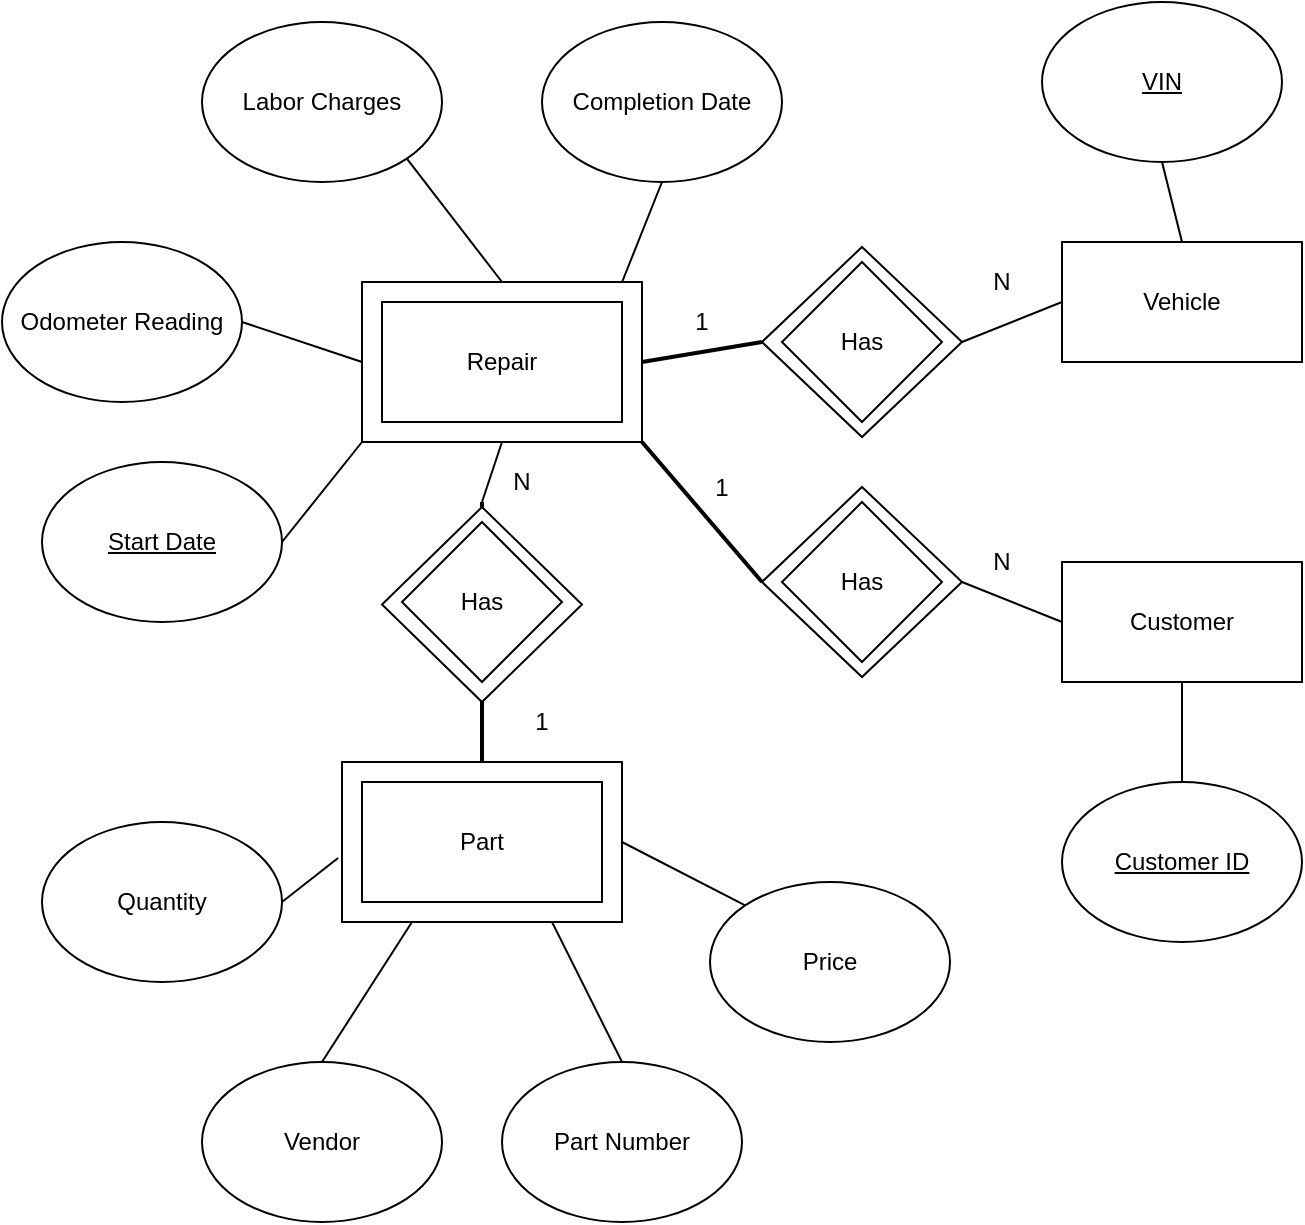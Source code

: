 <mxfile version="15.2.5" type="device"><diagram id="bad00rsqsV9IN5wvymzb" name="Page-1"><mxGraphModel dx="1422" dy="794" grid="1" gridSize="10" guides="1" tooltips="1" connect="1" arrows="1" fold="1" page="1" pageScale="1" pageWidth="827" pageHeight="1169" math="0" shadow="0"><root><mxCell id="0"/><mxCell id="1" parent="0"/><mxCell id="BSIxbO1tXbHuYbwXAysX-39" value="" style="rhombus;whiteSpace=wrap;html=1;rounded=0;shadow=0;glass=0;sketch=0;strokeWidth=1;fillColor=default;" vertex="1" parent="1"><mxGeometry x="380" y="162.5" width="100" height="95" as="geometry"/></mxCell><mxCell id="BSIxbO1tXbHuYbwXAysX-38" value="" style="rhombus;whiteSpace=wrap;html=1;rounded=0;shadow=0;glass=0;sketch=0;strokeWidth=1;fillColor=default;" vertex="1" parent="1"><mxGeometry x="380" y="282.5" width="100" height="95" as="geometry"/></mxCell><mxCell id="BSIxbO1tXbHuYbwXAysX-37" value="" style="rhombus;whiteSpace=wrap;html=1;rounded=0;shadow=0;glass=0;sketch=0;strokeWidth=1;fillColor=default;" vertex="1" parent="1"><mxGeometry x="190" y="292.5" width="100" height="97.5" as="geometry"/></mxCell><mxCell id="BSIxbO1tXbHuYbwXAysX-16" value="" style="rounded=0;whiteSpace=wrap;html=1;shadow=0;glass=0;sketch=0;strokeWidth=1;fillColor=default;" vertex="1" parent="1"><mxGeometry x="170" y="420" width="140" height="80" as="geometry"/></mxCell><mxCell id="BSIxbO1tXbHuYbwXAysX-24" style="edgeStyle=none;rounded=0;orthogonalLoop=1;jettySize=auto;html=1;exitX=1;exitY=0.5;exitDx=0;exitDy=0;endArrow=none;endFill=0;strokeWidth=2;" edge="1" parent="1" source="BSIxbO1tXbHuYbwXAysX-15"><mxGeometry relative="1" as="geometry"><mxPoint x="380" y="210" as="targetPoint"/></mxGeometry></mxCell><mxCell id="BSIxbO1tXbHuYbwXAysX-26" style="edgeStyle=none;rounded=0;orthogonalLoop=1;jettySize=auto;html=1;exitX=1;exitY=1;exitDx=0;exitDy=0;entryX=0;entryY=0.5;entryDx=0;entryDy=0;endArrow=none;endFill=0;strokeWidth=2;" edge="1" parent="1" source="BSIxbO1tXbHuYbwXAysX-15" target="BSIxbO1tXbHuYbwXAysX-38"><mxGeometry relative="1" as="geometry"/></mxCell><mxCell id="BSIxbO1tXbHuYbwXAysX-31" style="edgeStyle=none;rounded=0;orthogonalLoop=1;jettySize=auto;html=1;exitX=0.5;exitY=1;exitDx=0;exitDy=0;entryX=0;entryY=1;entryDx=0;entryDy=0;endArrow=none;endFill=0;strokeWidth=1;" edge="1" parent="1" source="BSIxbO1tXbHuYbwXAysX-15" target="BSIxbO1tXbHuYbwXAysX-45"><mxGeometry relative="1" as="geometry"/></mxCell><mxCell id="BSIxbO1tXbHuYbwXAysX-15" value="" style="rounded=0;whiteSpace=wrap;html=1;shadow=0;glass=0;sketch=0;strokeWidth=1;fillColor=default;" vertex="1" parent="1"><mxGeometry x="180" y="180" width="140" height="80" as="geometry"/></mxCell><mxCell id="BSIxbO1tXbHuYbwXAysX-1" value="Repair" style="rounded=0;whiteSpace=wrap;html=1;shadow=0;glass=0;sketch=0;perimeterSpacing=0;strokeWidth=1;fillColor=default;" vertex="1" parent="1"><mxGeometry x="190" y="190" width="120" height="60" as="geometry"/></mxCell><mxCell id="BSIxbO1tXbHuYbwXAysX-19" style="edgeStyle=none;rounded=0;orthogonalLoop=1;jettySize=auto;html=1;exitX=1;exitY=0.5;exitDx=0;exitDy=0;entryX=0;entryY=0.5;entryDx=0;entryDy=0;endArrow=none;endFill=0;" edge="1" parent="1" source="BSIxbO1tXbHuYbwXAysX-2" target="BSIxbO1tXbHuYbwXAysX-15"><mxGeometry relative="1" as="geometry"/></mxCell><mxCell id="BSIxbO1tXbHuYbwXAysX-2" value="Odometer Reading" style="ellipse;whiteSpace=wrap;html=1;" vertex="1" parent="1"><mxGeometry y="160" width="120" height="80" as="geometry"/></mxCell><mxCell id="BSIxbO1tXbHuYbwXAysX-18" style="rounded=0;orthogonalLoop=1;jettySize=auto;html=1;exitX=1;exitY=0.5;exitDx=0;exitDy=0;entryX=0;entryY=1;entryDx=0;entryDy=0;endArrow=none;endFill=0;" edge="1" parent="1" source="BSIxbO1tXbHuYbwXAysX-3" target="BSIxbO1tXbHuYbwXAysX-15"><mxGeometry relative="1" as="geometry"/></mxCell><mxCell id="BSIxbO1tXbHuYbwXAysX-3" value="&lt;u&gt;Start Date&lt;/u&gt;" style="ellipse;whiteSpace=wrap;html=1;" vertex="1" parent="1"><mxGeometry x="20" y="270" width="120" height="80" as="geometry"/></mxCell><mxCell id="BSIxbO1tXbHuYbwXAysX-21" style="edgeStyle=none;rounded=0;orthogonalLoop=1;jettySize=auto;html=1;exitX=0.5;exitY=1;exitDx=0;exitDy=0;entryX=0.929;entryY=0;entryDx=0;entryDy=0;entryPerimeter=0;endArrow=none;endFill=0;" edge="1" parent="1" source="BSIxbO1tXbHuYbwXAysX-4" target="BSIxbO1tXbHuYbwXAysX-15"><mxGeometry relative="1" as="geometry"/></mxCell><mxCell id="BSIxbO1tXbHuYbwXAysX-4" value="Completion Date" style="ellipse;whiteSpace=wrap;html=1;" vertex="1" parent="1"><mxGeometry x="270" y="50" width="120" height="80" as="geometry"/></mxCell><mxCell id="BSIxbO1tXbHuYbwXAysX-20" style="edgeStyle=none;rounded=0;orthogonalLoop=1;jettySize=auto;html=1;exitX=1;exitY=1;exitDx=0;exitDy=0;entryX=0.5;entryY=0;entryDx=0;entryDy=0;endArrow=none;endFill=0;" edge="1" parent="1" source="BSIxbO1tXbHuYbwXAysX-5" target="BSIxbO1tXbHuYbwXAysX-15"><mxGeometry relative="1" as="geometry"/></mxCell><mxCell id="BSIxbO1tXbHuYbwXAysX-5" value="Labor Charges" style="ellipse;whiteSpace=wrap;html=1;" vertex="1" parent="1"><mxGeometry x="100" y="50" width="120" height="80" as="geometry"/></mxCell><mxCell id="BSIxbO1tXbHuYbwXAysX-6" value="Part" style="rounded=0;whiteSpace=wrap;html=1;" vertex="1" parent="1"><mxGeometry x="180" y="430" width="120" height="60" as="geometry"/></mxCell><mxCell id="BSIxbO1tXbHuYbwXAysX-33" style="edgeStyle=none;rounded=0;orthogonalLoop=1;jettySize=auto;html=1;exitX=1;exitY=0.5;exitDx=0;exitDy=0;entryX=-0.014;entryY=0.6;entryDx=0;entryDy=0;entryPerimeter=0;endArrow=none;endFill=0;strokeWidth=1;" edge="1" parent="1" source="BSIxbO1tXbHuYbwXAysX-7" target="BSIxbO1tXbHuYbwXAysX-16"><mxGeometry relative="1" as="geometry"/></mxCell><mxCell id="BSIxbO1tXbHuYbwXAysX-7" value="Quantity" style="ellipse;whiteSpace=wrap;html=1;" vertex="1" parent="1"><mxGeometry x="20" y="450" width="120" height="80" as="geometry"/></mxCell><mxCell id="BSIxbO1tXbHuYbwXAysX-34" style="edgeStyle=none;rounded=0;orthogonalLoop=1;jettySize=auto;html=1;exitX=0.5;exitY=0;exitDx=0;exitDy=0;entryX=0.25;entryY=1;entryDx=0;entryDy=0;endArrow=none;endFill=0;strokeWidth=1;" edge="1" parent="1" source="BSIxbO1tXbHuYbwXAysX-8" target="BSIxbO1tXbHuYbwXAysX-16"><mxGeometry relative="1" as="geometry"/></mxCell><mxCell id="BSIxbO1tXbHuYbwXAysX-8" value="Vendor" style="ellipse;whiteSpace=wrap;html=1;" vertex="1" parent="1"><mxGeometry x="100" y="570" width="120" height="80" as="geometry"/></mxCell><mxCell id="BSIxbO1tXbHuYbwXAysX-35" style="edgeStyle=none;rounded=0;orthogonalLoop=1;jettySize=auto;html=1;exitX=0.5;exitY=0;exitDx=0;exitDy=0;entryX=0.75;entryY=1;entryDx=0;entryDy=0;endArrow=none;endFill=0;strokeWidth=1;" edge="1" parent="1" source="BSIxbO1tXbHuYbwXAysX-9" target="BSIxbO1tXbHuYbwXAysX-16"><mxGeometry relative="1" as="geometry"/></mxCell><mxCell id="BSIxbO1tXbHuYbwXAysX-9" value="Part Number" style="ellipse;whiteSpace=wrap;html=1;" vertex="1" parent="1"><mxGeometry x="250" y="570" width="120" height="80" as="geometry"/></mxCell><mxCell id="BSIxbO1tXbHuYbwXAysX-36" style="edgeStyle=none;rounded=0;orthogonalLoop=1;jettySize=auto;html=1;exitX=0;exitY=0;exitDx=0;exitDy=0;entryX=1;entryY=0.5;entryDx=0;entryDy=0;endArrow=none;endFill=0;strokeWidth=1;" edge="1" parent="1" source="BSIxbO1tXbHuYbwXAysX-10" target="BSIxbO1tXbHuYbwXAysX-16"><mxGeometry relative="1" as="geometry"/></mxCell><mxCell id="BSIxbO1tXbHuYbwXAysX-10" value="Price" style="ellipse;whiteSpace=wrap;html=1;" vertex="1" parent="1"><mxGeometry x="354" y="480" width="120" height="80" as="geometry"/></mxCell><mxCell id="BSIxbO1tXbHuYbwXAysX-11" value="Vehicle" style="rounded=0;whiteSpace=wrap;html=1;" vertex="1" parent="1"><mxGeometry x="530" y="160" width="120" height="60" as="geometry"/></mxCell><mxCell id="BSIxbO1tXbHuYbwXAysX-12" value="Customer" style="rounded=0;whiteSpace=wrap;html=1;" vertex="1" parent="1"><mxGeometry x="530" y="320" width="120" height="60" as="geometry"/></mxCell><mxCell id="BSIxbO1tXbHuYbwXAysX-29" style="edgeStyle=none;rounded=0;orthogonalLoop=1;jettySize=auto;html=1;exitX=0.5;exitY=1;exitDx=0;exitDy=0;entryX=0.5;entryY=0;entryDx=0;entryDy=0;endArrow=none;endFill=0;strokeWidth=1;" edge="1" parent="1" source="BSIxbO1tXbHuYbwXAysX-13" target="BSIxbO1tXbHuYbwXAysX-11"><mxGeometry relative="1" as="geometry"/></mxCell><mxCell id="BSIxbO1tXbHuYbwXAysX-13" value="&lt;u&gt;VIN&lt;/u&gt;" style="ellipse;whiteSpace=wrap;html=1;" vertex="1" parent="1"><mxGeometry x="520" y="40" width="120" height="80" as="geometry"/></mxCell><mxCell id="BSIxbO1tXbHuYbwXAysX-30" style="edgeStyle=none;rounded=0;orthogonalLoop=1;jettySize=auto;html=1;exitX=0.5;exitY=0;exitDx=0;exitDy=0;entryX=0.5;entryY=1;entryDx=0;entryDy=0;endArrow=none;endFill=0;strokeWidth=1;" edge="1" parent="1" source="BSIxbO1tXbHuYbwXAysX-14" target="BSIxbO1tXbHuYbwXAysX-12"><mxGeometry relative="1" as="geometry"/></mxCell><mxCell id="BSIxbO1tXbHuYbwXAysX-14" value="&lt;u&gt;Customer ID&lt;/u&gt;" style="ellipse;whiteSpace=wrap;html=1;" vertex="1" parent="1"><mxGeometry x="530" y="430" width="120" height="80" as="geometry"/></mxCell><mxCell id="BSIxbO1tXbHuYbwXAysX-25" style="edgeStyle=none;rounded=0;orthogonalLoop=1;jettySize=auto;html=1;entryX=0;entryY=0.5;entryDx=0;entryDy=0;endArrow=none;endFill=0;" edge="1" parent="1" target="BSIxbO1tXbHuYbwXAysX-11"><mxGeometry relative="1" as="geometry"><mxPoint x="480" y="210" as="sourcePoint"/></mxGeometry></mxCell><mxCell id="BSIxbO1tXbHuYbwXAysX-22" value="Has" style="rhombus;whiteSpace=wrap;html=1;rounded=0;shadow=0;glass=0;sketch=0;strokeWidth=1;fillColor=default;" vertex="1" parent="1"><mxGeometry x="390" y="170" width="80" height="80" as="geometry"/></mxCell><mxCell id="BSIxbO1tXbHuYbwXAysX-27" style="edgeStyle=none;rounded=0;orthogonalLoop=1;jettySize=auto;html=1;exitX=0;exitY=1;exitDx=0;exitDy=0;entryX=0;entryY=0.5;entryDx=0;entryDy=0;endArrow=none;endFill=0;" edge="1" parent="1" source="BSIxbO1tXbHuYbwXAysX-44" target="BSIxbO1tXbHuYbwXAysX-12"><mxGeometry relative="1" as="geometry"/></mxCell><mxCell id="BSIxbO1tXbHuYbwXAysX-23" value="Has" style="rhombus;whiteSpace=wrap;html=1;rounded=0;shadow=0;glass=0;sketch=0;strokeWidth=1;fillColor=default;" vertex="1" parent="1"><mxGeometry x="390" y="290" width="80" height="80" as="geometry"/></mxCell><mxCell id="BSIxbO1tXbHuYbwXAysX-32" style="edgeStyle=none;rounded=0;orthogonalLoop=1;jettySize=auto;html=1;entryX=0.5;entryY=0;entryDx=0;entryDy=0;endArrow=none;endFill=0;strokeWidth=2;" edge="1" parent="1" target="BSIxbO1tXbHuYbwXAysX-16"><mxGeometry relative="1" as="geometry"><mxPoint x="240" y="390" as="sourcePoint"/></mxGeometry></mxCell><mxCell id="BSIxbO1tXbHuYbwXAysX-28" value="Has" style="rhombus;whiteSpace=wrap;html=1;rounded=0;shadow=0;glass=0;sketch=0;strokeWidth=1;fillColor=default;" vertex="1" parent="1"><mxGeometry x="200" y="300" width="80" height="80" as="geometry"/></mxCell><mxCell id="BSIxbO1tXbHuYbwXAysX-40" value="1" style="text;html=1;strokeColor=none;fillColor=none;align=center;verticalAlign=middle;whiteSpace=wrap;rounded=0;shadow=0;glass=0;sketch=0;" vertex="1" parent="1"><mxGeometry x="330" y="190" width="40" height="20" as="geometry"/></mxCell><mxCell id="BSIxbO1tXbHuYbwXAysX-41" value="N" style="text;html=1;strokeColor=none;fillColor=none;align=center;verticalAlign=middle;whiteSpace=wrap;rounded=0;shadow=0;glass=0;sketch=0;" vertex="1" parent="1"><mxGeometry x="480" y="170" width="40" height="20" as="geometry"/></mxCell><mxCell id="BSIxbO1tXbHuYbwXAysX-42" value="1" style="text;html=1;strokeColor=none;fillColor=none;align=center;verticalAlign=middle;whiteSpace=wrap;rounded=0;shadow=0;glass=0;sketch=0;" vertex="1" parent="1"><mxGeometry x="250" y="390" width="40" height="20" as="geometry"/></mxCell><mxCell id="BSIxbO1tXbHuYbwXAysX-43" value="1" style="text;html=1;strokeColor=none;fillColor=none;align=center;verticalAlign=middle;whiteSpace=wrap;rounded=0;shadow=0;glass=0;sketch=0;" vertex="1" parent="1"><mxGeometry x="340" y="272.5" width="40" height="20" as="geometry"/></mxCell><mxCell id="BSIxbO1tXbHuYbwXAysX-44" value="N" style="text;html=1;strokeColor=none;fillColor=none;align=center;verticalAlign=middle;whiteSpace=wrap;rounded=0;shadow=0;glass=0;sketch=0;" vertex="1" parent="1"><mxGeometry x="480" y="310" width="40" height="20" as="geometry"/></mxCell><mxCell id="BSIxbO1tXbHuYbwXAysX-49" style="edgeStyle=none;rounded=0;orthogonalLoop=1;jettySize=auto;html=1;exitX=0;exitY=1;exitDx=0;exitDy=0;entryX=0.5;entryY=0;entryDx=0;entryDy=0;endArrow=none;endFill=0;strokeWidth=2;" edge="1" parent="1" source="BSIxbO1tXbHuYbwXAysX-45" target="BSIxbO1tXbHuYbwXAysX-37"><mxGeometry relative="1" as="geometry"/></mxCell><mxCell id="BSIxbO1tXbHuYbwXAysX-45" value="N" style="text;html=1;strokeColor=none;fillColor=none;align=center;verticalAlign=middle;whiteSpace=wrap;rounded=0;shadow=0;glass=0;sketch=0;" vertex="1" parent="1"><mxGeometry x="240" y="270" width="40" height="20" as="geometry"/></mxCell><mxCell id="BSIxbO1tXbHuYbwXAysX-52" style="edgeStyle=none;rounded=0;orthogonalLoop=1;jettySize=auto;html=1;exitX=0.5;exitY=0;exitDx=0;exitDy=0;endArrow=none;endFill=0;strokeWidth=2;" edge="1" parent="1" source="BSIxbO1tXbHuYbwXAysX-42" target="BSIxbO1tXbHuYbwXAysX-42"><mxGeometry relative="1" as="geometry"/></mxCell></root></mxGraphModel></diagram></mxfile>